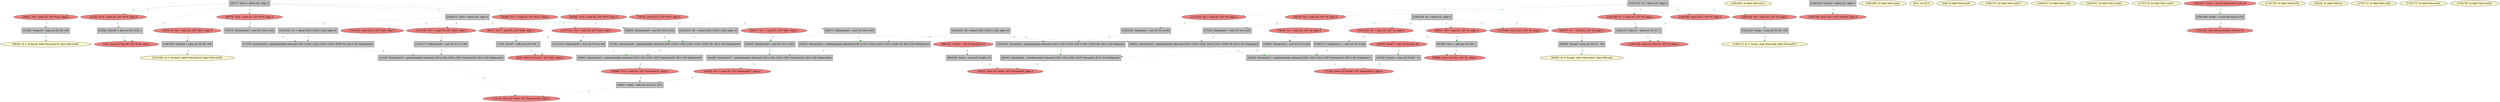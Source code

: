 
digraph G {


node200 [fillcolor=lightcoral,label="[59/60]  %15 = load i32, i32* %arrayidx31, align 4",shape=ellipse,style=filled ]
node198 [fillcolor=lemonchiffon,label="[184/185]  br label %for.inc13",shape=ellipse,style=filled ]
node197 [fillcolor=grey,label="[182/183]  %retval = alloca i32, align 4",shape=rectangle,style=filled ]
node196 [fillcolor=grey,label="[57/62]  %arrayidx29 = getelementptr inbounds [100 x [100 x i32]], [100 x [100 x i32]]* %b, i64 0, i64 %idxprom28",shape=rectangle,style=filled ]
node195 [fillcolor=grey,label="[56/63]  %idxprom28 = sext i32 %13 to i64",shape=rectangle,style=filled ]
node194 [fillcolor=lightcoral,label="[55/64]  %13 = load i32, i32* %i16, align 4",shape=ellipse,style=filled ]
node192 [fillcolor=grey,label="[43/50]  %idxprom26 = sext i32 %11 to i64",shape=rectangle,style=filled ]
node186 [fillcolor=lightcoral,label="[119/120]  store i32 0, i32* %j20, align 4",shape=ellipse,style=filled ]
node140 [fillcolor=lemonchiffon,label="[94/95]  br i1 %cmp2, label %for.body3, label %for.end",shape=ellipse,style=filled ]
node132 [fillcolor=grey,label="[28/31]  %arrayidx10 = getelementptr inbounds [100 x [100 x i32]], [100 x [100 x i32]]* %b, i64 0, i64 %idxprom9",shape=rectangle,style=filled ]
node160 [fillcolor=lightcoral,label="[133/134]  store i32 0, i32* %j, align 4",shape=ellipse,style=filled ]
node131 [fillcolor=grey,label="[124/125]  %c = alloca [100 x [100 x i32]], align 16",shape=rectangle,style=filled ]
node128 [fillcolor=grey,label="[102/103]  %arrayidx = getelementptr inbounds [100 x [100 x i32]], [100 x [100 x i32]]* %a, i64 0, i64 %idxprom",shape=rectangle,style=filled ]
node167 [fillcolor=lemonchiffon,label="[168/169]  br label %for.cond1",shape=ellipse,style=filled ]
node127 [fillcolor=lightcoral,label="[98/101]  %call4 = call i32 @rand() #3",shape=ellipse,style=filled ]
node166 [fillcolor=lightcoral,label="[75/76]  store i32 0, i32* %i16, align 4",shape=ellipse,style=filled ]
node126 [fillcolor=lightcoral,label="[92/97]  %1 = load i32, i32* %j, align 4",shape=ellipse,style=filled ]
node149 [fillcolor=lightcoral,label="[151/154]  %2 = load i32, i32* %i, align 4",shape=ellipse,style=filled ]
node182 [fillcolor=grey,label="[58/61]  %arrayidx31 = getelementptr inbounds [100 x i32], [100 x i32]* %arrayidx29, i64 0, i64 %idxprom30",shape=rectangle,style=filled ]
node136 [fillcolor=grey,label="[128/135]  %j = alloca i32, align 4",shape=rectangle,style=filled ]
node184 [fillcolor=grey,label="[37/40]  %cmp18 = icmp slt i32 %8, 100",shape=rectangle,style=filled ]
node193 [fillcolor=grey,label="[23/24]  %inc40 = add nsw i32 %19, 1",shape=rectangle,style=filled ]
node191 [fillcolor=lightcoral,label="[8/9]  store i32 %inc37, i32* %j20, align 4",shape=ellipse,style=filled ]
node161 [fillcolor=lightcoral,label="[129/132]  %5 = load i32, i32* %j, align 4",shape=ellipse,style=filled ]
node125 [fillcolor=grey,label="[44/49]  %arrayidx27 = getelementptr inbounds [100 x i32], [100 x i32]* %arrayidx25, i64 0, i64 %idxprom26",shape=rectangle,style=filled ]
node189 [fillcolor=lightcoral,label="[65/68]  %10 = load i32, i32* %i16, align 4",shape=ellipse,style=filled ]
node124 [fillcolor=lightcoral,label="[86/91]  %6 = load i32, i32* %j, align 4",shape=ellipse,style=filled ]
node111 [fillcolor=lightcoral,label="[6/11]  %18 = load i32, i32* %j20, align 4",shape=ellipse,style=filled ]
node108 [fillcolor=lemonchiffon,label="[0/1]  ret i32 0",shape=ellipse,style=filled ]
node135 [fillcolor=lemonchiffon,label="[126/127]  br i1 %cmp, label %for.body, label %for.end15",shape=ellipse,style=filled ]
node163 [fillcolor=grey,label="[130/131]  %idxprom11 = sext i32 %5 to i64",shape=rectangle,style=filled ]
node110 [fillcolor=lemonchiffon,label="[4/5]  br label %for.inc39",shape=ellipse,style=filled ]
node137 [fillcolor=lemonchiffon,label="[136/137]  br label %for.cond17",shape=ellipse,style=filled ]
node114 [fillcolor=lightcoral,label="[20/21]  store i32 %rem, i32* %arrayidx6, align 4",shape=ellipse,style=filled ]
node153 [fillcolor=lemonchiffon,label="[160/161]  br label %for.cond",shape=ellipse,style=filled ]
node123 [fillcolor=lightcoral,label="[84/85]  %call7 = call i32 @rand() #3",shape=ellipse,style=filled ]
node138 [fillcolor=grey,label="[87/90]  %inc = add nsw i32 %6, 1",shape=rectangle,style=filled ]
node133 [fillcolor=lightcoral,label="[17/18]  store i32 %rem8, i32* %arrayidx12, align 4",shape=ellipse,style=filled ]
node158 [fillcolor=grey,label="[70/73]  %idxprom32 = sext i32 %16 to i64",shape=rectangle,style=filled ]
node199 [fillcolor=grey,label="[112/113]  %idxprom30 = sext i32 %14 to i64",shape=rectangle,style=filled ]
node162 [fillcolor=grey,label="[106/109]  %cmp22 = icmp slt i32 %9, 100",shape=rectangle,style=filled ]
node143 [fillcolor=grey,label="[99/100]  %rem = srem i32 %call4, 10",shape=rectangle,style=filled ]
node188 [fillcolor=lightcoral,label="[69/74]  %16 = load i32, i32* %i16, align 4",shape=ellipse,style=filled ]
node165 [fillcolor=grey,label="[29/30]  %arrayidx12 = getelementptr inbounds [100 x i32], [100 x i32]* %arrayidx10, i64 0, i64 %idxprom11",shape=rectangle,style=filled ]
node120 [fillcolor=grey,label="[52/53]  %arrayidx25 = getelementptr inbounds [100 x [100 x i32]], [100 x [100 x i32]]* %a, i64 0, i64 %idxprom24",shape=rectangle,style=filled ]
node187 [fillcolor=lemonchiffon,label="[180/181]  br label %for.cond21",shape=ellipse,style=filled ]
node177 [fillcolor=lemonchiffon,label="[172/173]  br label %for.cond17",shape=ellipse,style=filled ]
node118 [fillcolor=lightcoral,label="[36/41]  %8 = load i32, i32* %i16, align 4",shape=ellipse,style=filled ]
node155 [fillcolor=grey,label="[162/163]  %b = alloca [100 x [100 x i32]], align 16",shape=rectangle,style=filled ]
node185 [fillcolor=grey,label="[7/10]  %inc37 = add nsw i32 %18, 1",shape=rectangle,style=filled ]
node119 [fillcolor=lightcoral,label="[42/51]  %11 = load i32, i32* %j20, align 4",shape=ellipse,style=filled ]
node141 [fillcolor=lightcoral,label="[138/139]  store i32 0, i32* %retval, align 4",shape=ellipse,style=filled ]
node142 [fillcolor=grey,label="[66/67]  %idxprom24 = sext i32 %10 to i64",shape=rectangle,style=filled ]
node139 [fillcolor=lightcoral,label="[13/14]  store i32 %add, i32* %arrayidx35, align 4",shape=ellipse,style=filled ]
node168 [fillcolor=lightcoral,label="[143/148]  %7 = load i32, i32* %i, align 4",shape=ellipse,style=filled ]
node112 [fillcolor=grey,label="[12/15]  %arrayidx35 = getelementptr inbounds [100 x i32], [100 x i32]* %arrayidx33, i64 0, i64 %idxprom34",shape=rectangle,style=filled ]
node121 [fillcolor=grey,label="[54/77]  %i16 = alloca i32, align 4",shape=rectangle,style=filled ]
node173 [fillcolor=lightcoral,label="[145/146]  store i32 %inc14, i32* %i, align 4",shape=ellipse,style=filled ]
node115 [fillcolor=lightcoral,label="[22/25]  %19 = load i32, i32* %i16, align 4",shape=ellipse,style=filled ]
node144 [fillcolor=grey,label="[140/141]  %cmp = icmp slt i32 %0, 100",shape=rectangle,style=filled ]
node145 [fillcolor=grey,label="[71/72]  %arrayidx33 = getelementptr inbounds [100 x [100 x i32]], [100 x [100 x i32]]* %c, i64 0, i64 %idxprom32",shape=rectangle,style=filled ]
node190 [fillcolor=lightcoral,label="[45/48]  %12 = load i32, i32* %arrayidx27, align 4",shape=ellipse,style=filled ]
node129 [fillcolor=grey,label="[104/121]  %j20 = alloca i32, align 4",shape=rectangle,style=filled ]
node146 [fillcolor=grey,label="[116/117]  %idxprom34 = sext i32 %17 to i64",shape=rectangle,style=filled ]
node147 [fillcolor=grey,label="[142/157]  %i = alloca i32, align 4",shape=rectangle,style=filled ]
node148 [fillcolor=grey,label="[158/159]  %conv = trunc i64 %call to i32",shape=rectangle,style=filled ]
node116 [fillcolor=lightcoral,label="[26/33]  %4 = load i32, i32* %i, align 4",shape=ellipse,style=filled ]
node172 [fillcolor=grey,label="[79/82]  %idxprom5 = sext i32 %3 to i64",shape=rectangle,style=filled ]
node150 [fillcolor=grey,label="[93/96]  %cmp2 = icmp slt i32 %1, 100",shape=rectangle,style=filled ]
node122 [fillcolor=lightcoral,label="[78/83]  %3 = load i32, i32* %j, align 4",shape=ellipse,style=filled ]
node109 [fillcolor=lightcoral,label="[2/3]  store i32 %inc40, i32* %i16, align 4",shape=ellipse,style=filled ]
node151 [fillcolor=grey,label="[80/81]  %arrayidx6 = getelementptr inbounds [100 x i32], [100 x i32]* %arrayidx, i64 0, i64 %idxprom5",shape=rectangle,style=filled ]
node156 [fillcolor=lightcoral,label="[149/150]  store i32 0, i32* %i, align 4",shape=ellipse,style=filled ]
node178 [fillcolor=lemonchiffon,label="[174/175]  br label %for.inc36",shape=ellipse,style=filled ]
node152 [fillcolor=grey,label="[152/153]  %idxprom = sext i32 %2 to i64",shape=rectangle,style=filled ]
node117 [fillcolor=lemonchiffon,label="[34/35]  br label %for.inc",shape=ellipse,style=filled ]
node154 [fillcolor=lemonchiffon,label="[107/108]  br i1 %cmp22, label %for.body23, label %for.end38",shape=ellipse,style=filled ]
node157 [fillcolor=grey,label="[164/165]  %a = alloca [100 x [100 x i32]], align 16",shape=rectangle,style=filled ]
node159 [fillcolor=lightcoral,label="[155/156]  %0 = load i32, i32* %i, align 4",shape=ellipse,style=filled ]
node164 [fillcolor=lightcoral,label="[166/167]  %call = call i64 @time(i64* null) #3",shape=ellipse,style=filled ]
node176 [fillcolor=grey,label="[46/47]  %add = add nsw i32 %12, %15",shape=rectangle,style=filled ]
node174 [fillcolor=grey,label="[27/32]  %idxprom9 = sext i32 %4 to i64",shape=rectangle,style=filled ]
node169 [fillcolor=lightcoral,label="[115/118]  %17 = load i32, i32* %j20, align 4",shape=ellipse,style=filled ]
node130 [fillcolor=lightcoral,label="[122/123]  call void @srand(i32 %conv) #3",shape=ellipse,style=filled ]
node170 [fillcolor=lightcoral,label="[105/110]  %9 = load i32, i32* %j20, align 4",shape=ellipse,style=filled ]
node171 [fillcolor=grey,label="[144/147]  %inc14 = add nsw i32 %7, 1",shape=rectangle,style=filled ]
node175 [fillcolor=lemonchiffon,label="[170/171]  br label %for.cond",shape=ellipse,style=filled ]
node134 [fillcolor=lightcoral,label="[88/89]  store i32 %inc, i32* %j, align 4",shape=ellipse,style=filled ]
node113 [fillcolor=grey,label="[16/19]  %rem8 = srem i32 %call7, 10",shape=rectangle,style=filled ]
node179 [fillcolor=lightcoral,label="[111/114]  %14 = load i32, i32* %j20, align 4",shape=ellipse,style=filled ]
node180 [fillcolor=lemonchiffon,label="[38/39]  br i1 %cmp18, label %for.body19, label %for.end41",shape=ellipse,style=filled ]
node181 [fillcolor=lemonchiffon,label="[176/177]  br label %for.cond1",shape=ellipse,style=filled ]
node183 [fillcolor=lemonchiffon,label="[178/179]  br label %for.cond21",shape=ellipse,style=filled ]

node188->node158 [style=dotted,color=forestgreen,label="T",fontcolor=forestgreen ]
node179->node199 [style=dotted,color=forestgreen,label="T",fontcolor=forestgreen ]
node125->node190 [style=dotted,color=forestgreen,label="T",fontcolor=forestgreen ]
node147->node168 [style=dotted,color=forestgreen,label="T",fontcolor=forestgreen ]
node176->node139 [style=dotted,color=forestgreen,label="T",fontcolor=forestgreen ]
node119->node192 [style=dotted,color=forestgreen,label="T",fontcolor=forestgreen ]
node190->node176 [style=dotted,color=forestgreen,label="T",fontcolor=forestgreen ]
node197->node141 [style=dotted,color=forestgreen,label="T",fontcolor=forestgreen ]
node163->node165 [style=dotted,color=forestgreen,label="T",fontcolor=forestgreen ]
node165->node133 [style=dotted,color=forestgreen,label="T",fontcolor=forestgreen ]
node112->node139 [style=dotted,color=forestgreen,label="T",fontcolor=forestgreen ]
node158->node145 [style=dotted,color=forestgreen,label="T",fontcolor=forestgreen ]
node196->node182 [style=dotted,color=forestgreen,label="T",fontcolor=forestgreen ]
node155->node196 [style=dotted,color=forestgreen,label="T",fontcolor=forestgreen ]
node157->node128 [style=dotted,color=forestgreen,label="T",fontcolor=forestgreen ]
node124->node138 [style=dotted,color=forestgreen,label="T",fontcolor=forestgreen ]
node138->node134 [style=dotted,color=forestgreen,label="T",fontcolor=forestgreen ]
node136->node160 [style=dotted,color=forestgreen,label="T",fontcolor=forestgreen ]
node136->node161 [style=dotted,color=forestgreen,label="T",fontcolor=forestgreen ]
node128->node151 [style=dotted,color=forestgreen,label="T",fontcolor=forestgreen ]
node169->node146 [style=dotted,color=forestgreen,label="T",fontcolor=forestgreen ]
node146->node112 [style=dotted,color=forestgreen,label="T",fontcolor=forestgreen ]
node127->node143 [style=dotted,color=forestgreen,label="T",fontcolor=forestgreen ]
node193->node109 [style=dotted,color=forestgreen,label="T",fontcolor=forestgreen ]
node199->node182 [style=dotted,color=forestgreen,label="T",fontcolor=forestgreen ]
node157->node120 [style=dotted,color=forestgreen,label="T",fontcolor=forestgreen ]
node136->node124 [style=dotted,color=forestgreen,label="T",fontcolor=forestgreen ]
node144->node135 [style=dotted,color=forestgreen,label="T",fontcolor=forestgreen ]
node121->node188 [style=dotted,color=forestgreen,label="T",fontcolor=forestgreen ]
node159->node144 [style=dotted,color=forestgreen,label="T",fontcolor=forestgreen ]
node129->node170 [style=dotted,color=forestgreen,label="T",fontcolor=forestgreen ]
node121->node166 [style=dotted,color=forestgreen,label="T",fontcolor=forestgreen ]
node121->node109 [style=dotted,color=forestgreen,label="T",fontcolor=forestgreen ]
node152->node128 [style=dotted,color=forestgreen,label="T",fontcolor=forestgreen ]
node148->node130 [style=dotted,color=forestgreen,label="T",fontcolor=forestgreen ]
node164->node148 [style=dotted,color=forestgreen,label="T",fontcolor=forestgreen ]
node120->node125 [style=dotted,color=forestgreen,label="T",fontcolor=forestgreen ]
node111->node185 [style=dotted,color=forestgreen,label="T",fontcolor=forestgreen ]
node147->node116 [style=dotted,color=forestgreen,label="T",fontcolor=forestgreen ]
node129->node169 [style=dotted,color=forestgreen,label="T",fontcolor=forestgreen ]
node149->node152 [style=dotted,color=forestgreen,label="T",fontcolor=forestgreen ]
node151->node114 [style=dotted,color=forestgreen,label="T",fontcolor=forestgreen ]
node129->node191 [style=dotted,color=forestgreen,label="T",fontcolor=forestgreen ]
node129->node111 [style=dotted,color=forestgreen,label="T",fontcolor=forestgreen ]
node195->node196 [style=dotted,color=forestgreen,label="T",fontcolor=forestgreen ]
node184->node180 [style=dotted,color=forestgreen,label="T",fontcolor=forestgreen ]
node131->node145 [style=dotted,color=forestgreen,label="T",fontcolor=forestgreen ]
node200->node176 [style=dotted,color=forestgreen,label="T",fontcolor=forestgreen ]
node136->node134 [style=dotted,color=forestgreen,label="T",fontcolor=forestgreen ]
node162->node154 [style=dotted,color=forestgreen,label="T",fontcolor=forestgreen ]
node172->node151 [style=dotted,color=forestgreen,label="T",fontcolor=forestgreen ]
node192->node125 [style=dotted,color=forestgreen,label="T",fontcolor=forestgreen ]
node185->node191 [style=dotted,color=forestgreen,label="T",fontcolor=forestgreen ]
node168->node171 [style=dotted,color=forestgreen,label="T",fontcolor=forestgreen ]
node121->node115 [style=dotted,color=forestgreen,label="T",fontcolor=forestgreen ]
node136->node126 [style=dotted,color=forestgreen,label="T",fontcolor=forestgreen ]
node150->node140 [style=dotted,color=forestgreen,label="T",fontcolor=forestgreen ]
node121->node118 [style=dotted,color=forestgreen,label="T",fontcolor=forestgreen ]
node129->node119 [style=dotted,color=forestgreen,label="T",fontcolor=forestgreen ]
node147->node159 [style=dotted,color=forestgreen,label="T",fontcolor=forestgreen ]
node115->node193 [style=dotted,color=forestgreen,label="T",fontcolor=forestgreen ]
node143->node114 [style=dotted,color=forestgreen,label="T",fontcolor=forestgreen ]
node170->node162 [style=dotted,color=forestgreen,label="T",fontcolor=forestgreen ]
node171->node173 [style=dotted,color=forestgreen,label="T",fontcolor=forestgreen ]
node126->node150 [style=dotted,color=forestgreen,label="T",fontcolor=forestgreen ]
node189->node142 [style=dotted,color=forestgreen,label="T",fontcolor=forestgreen ]
node129->node179 [style=dotted,color=forestgreen,label="T",fontcolor=forestgreen ]
node194->node195 [style=dotted,color=forestgreen,label="T",fontcolor=forestgreen ]
node147->node156 [style=dotted,color=forestgreen,label="T",fontcolor=forestgreen ]
node142->node120 [style=dotted,color=forestgreen,label="T",fontcolor=forestgreen ]
node161->node163 [style=dotted,color=forestgreen,label="T",fontcolor=forestgreen ]
node121->node194 [style=dotted,color=forestgreen,label="T",fontcolor=forestgreen ]
node147->node149 [style=dotted,color=forestgreen,label="T",fontcolor=forestgreen ]
node121->node189 [style=dotted,color=forestgreen,label="T",fontcolor=forestgreen ]
node129->node186 [style=dotted,color=forestgreen,label="T",fontcolor=forestgreen ]
node116->node174 [style=dotted,color=forestgreen,label="T",fontcolor=forestgreen ]
node174->node132 [style=dotted,color=forestgreen,label="T",fontcolor=forestgreen ]
node122->node172 [style=dotted,color=forestgreen,label="T",fontcolor=forestgreen ]
node136->node122 [style=dotted,color=forestgreen,label="T",fontcolor=forestgreen ]
node182->node200 [style=dotted,color=forestgreen,label="T",fontcolor=forestgreen ]
node123->node113 [style=dotted,color=forestgreen,label="T",fontcolor=forestgreen ]
node145->node112 [style=dotted,color=forestgreen,label="T",fontcolor=forestgreen ]
node113->node133 [style=dotted,color=forestgreen,label="T",fontcolor=forestgreen ]
node132->node165 [style=dotted,color=forestgreen,label="T",fontcolor=forestgreen ]
node155->node132 [style=dotted,color=forestgreen,label="T",fontcolor=forestgreen ]
node118->node184 [style=dotted,color=forestgreen,label="T",fontcolor=forestgreen ]
node147->node173 [style=dotted,color=forestgreen,label="T",fontcolor=forestgreen ]


}
